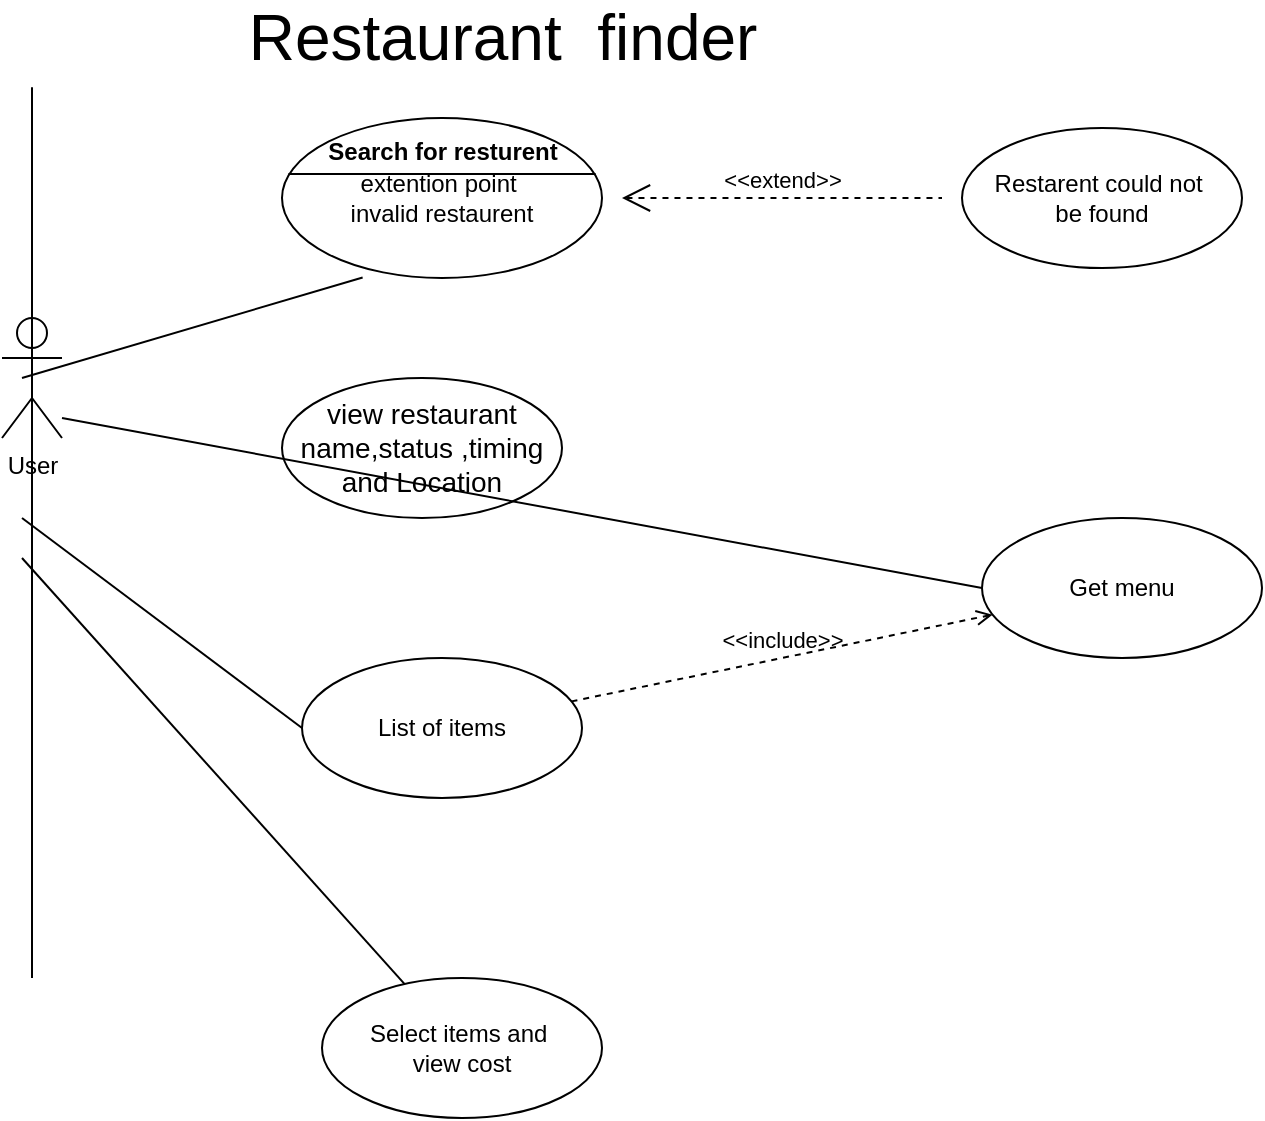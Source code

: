 <mxfile version="14.6.13" type="device" pages="2"><diagram id="FQIQZGptkvvxTjtLYt_Q" name="Page-1"><mxGraphModel dx="1191" dy="644" grid="1" gridSize="16" guides="1" tooltips="1" connect="1" arrows="1" fold="1" page="1" pageScale="1" pageWidth="827" pageHeight="1169" math="0" shadow="0"><root><mxCell id="0"/><mxCell id="1" parent="0"/><mxCell id="MkVTbG44CzMUf4rlSQCe-16" value="User" style="shape=umlActor;html=1;verticalLabelPosition=bottom;verticalAlign=top;align=center;" vertex="1" parent="1"><mxGeometry x="90" y="160" width="30" height="60" as="geometry"/></mxCell><mxCell id="MkVTbG44CzMUf4rlSQCe-24" value="extention point&amp;nbsp;&lt;br&gt;invalid restaurent" style="html=1;shape=mxgraph.sysml.useCaseExtPt;whiteSpace=wrap;align=center;" vertex="1" parent="1"><mxGeometry x="230" y="60" width="160" height="80" as="geometry"/></mxCell><mxCell id="MkVTbG44CzMUf4rlSQCe-25" value="Search for resturent" style="resizable=0;html=1;verticalAlign=middle;align=center;labelBackgroundColor=none;fontStyle=1;" connectable="0" vertex="1" parent="MkVTbG44CzMUf4rlSQCe-24"><mxGeometry x="80" y="17" as="geometry"/></mxCell><mxCell id="MkVTbG44CzMUf4rlSQCe-27" value="&amp;lt;&amp;lt;extend&amp;gt;&amp;gt;" style="edgeStyle=none;html=1;startArrow=open;endArrow=none;startSize=12;verticalAlign=bottom;dashed=1;labelBackgroundColor=none;" edge="1" parent="1"><mxGeometry width="160" relative="1" as="geometry"><mxPoint x="400" y="100" as="sourcePoint"/><mxPoint x="560" y="100" as="targetPoint"/></mxGeometry></mxCell><mxCell id="MkVTbG44CzMUf4rlSQCe-28" value="Restarent could not&amp;nbsp;&lt;br&gt;be found" style="ellipse;whiteSpace=wrap;html=1;" vertex="1" parent="1"><mxGeometry x="570" y="65" width="140" height="70" as="geometry"/></mxCell><mxCell id="MkVTbG44CzMUf4rlSQCe-29" value="&lt;font style=&quot;font-size: 14px&quot;&gt;view restaurant&lt;br&gt;name,status ,timing&lt;br&gt;and Location&lt;br&gt;&lt;/font&gt;" style="ellipse;whiteSpace=wrap;html=1;fontSize=14;" vertex="1" parent="1"><mxGeometry x="230" y="190" width="140" height="70" as="geometry"/></mxCell><mxCell id="MkVTbG44CzMUf4rlSQCe-32" value="Get menu" style="ellipse;whiteSpace=wrap;html=1;" vertex="1" parent="1"><mxGeometry x="580" y="260" width="140" height="70" as="geometry"/></mxCell><mxCell id="MkVTbG44CzMUf4rlSQCe-35" value="List of items" style="ellipse;whiteSpace=wrap;html=1;" vertex="1" parent="1"><mxGeometry x="240" y="330" width="140" height="70" as="geometry"/></mxCell><mxCell id="MkVTbG44CzMUf4rlSQCe-38" value="Select items and&amp;nbsp;&lt;br&gt;view cost" style="ellipse;whiteSpace=wrap;html=1;" vertex="1" parent="1"><mxGeometry x="250" y="490" width="140" height="70" as="geometry"/></mxCell><mxCell id="MkVTbG44CzMUf4rlSQCe-47" value="&amp;lt;&amp;lt;include&amp;gt;&amp;gt;" style="edgeStyle=none;html=1;endArrow=open;verticalAlign=bottom;dashed=1;labelBackgroundColor=none;" edge="1" parent="1" source="MkVTbG44CzMUf4rlSQCe-35" target="MkVTbG44CzMUf4rlSQCe-32"><mxGeometry width="160" relative="1" as="geometry"><mxPoint x="380" y="365" as="sourcePoint"/><mxPoint x="540" y="365" as="targetPoint"/></mxGeometry></mxCell><mxCell id="MkVTbG44CzMUf4rlSQCe-50" value="" style="edgeStyle=none;html=1;endArrow=none;verticalAlign=bottom;entryX=0;entryY=0.5;entryDx=0;entryDy=0;" edge="1" parent="1" target="MkVTbG44CzMUf4rlSQCe-32"><mxGeometry width="160" relative="1" as="geometry"><mxPoint x="120" y="210" as="sourcePoint"/><mxPoint x="280" y="210" as="targetPoint"/></mxGeometry></mxCell><mxCell id="_nccgtWQ3HZHSY13cXAk-2" value="" style="edgeStyle=none;html=1;endArrow=none;verticalAlign=bottom;" edge="1" parent="1" source="MkVTbG44CzMUf4rlSQCe-16"><mxGeometry width="160" relative="1" as="geometry"><mxPoint x="105" y="220" as="sourcePoint"/><mxPoint x="105" y="490" as="targetPoint"/><Array as="points"><mxPoint x="105" y="40"/></Array></mxGeometry></mxCell><mxCell id="_nccgtWQ3HZHSY13cXAk-5" value="" style="edgeStyle=none;html=1;endArrow=none;verticalAlign=bottom;entryX=0.252;entryY=0.997;entryDx=0;entryDy=0;entryPerimeter=0;exitX=0.333;exitY=0.5;exitDx=0;exitDy=0;exitPerimeter=0;" edge="1" parent="1" source="MkVTbG44CzMUf4rlSQCe-16" target="MkVTbG44CzMUf4rlSQCe-24"><mxGeometry width="160" relative="1" as="geometry"><mxPoint x="110" y="190" as="sourcePoint"/><mxPoint x="270" y="190" as="targetPoint"/></mxGeometry></mxCell><mxCell id="_nccgtWQ3HZHSY13cXAk-8" value="" style="edgeStyle=none;html=1;endArrow=none;verticalAlign=bottom;entryX=0;entryY=0.5;entryDx=0;entryDy=0;" edge="1" parent="1" target="MkVTbG44CzMUf4rlSQCe-35"><mxGeometry width="160" relative="1" as="geometry"><mxPoint x="100" y="260" as="sourcePoint"/><mxPoint x="260" y="260" as="targetPoint"/></mxGeometry></mxCell><mxCell id="_nccgtWQ3HZHSY13cXAk-11" value="" style="edgeStyle=none;html=1;endArrow=none;verticalAlign=bottom;" edge="1" parent="1" target="MkVTbG44CzMUf4rlSQCe-38"><mxGeometry width="160" relative="1" as="geometry"><mxPoint x="100" y="280" as="sourcePoint"/><mxPoint x="260" y="280" as="targetPoint"/></mxGeometry></mxCell><mxCell id="_nccgtWQ3HZHSY13cXAk-17" value="&lt;font style=&quot;font-size: 32px&quot;&gt;Restaurant&amp;nbsp; finder&lt;/font&gt;" style="text;html=1;align=center;verticalAlign=middle;resizable=0;points=[];autosize=1;strokeColor=none;" vertex="1" parent="1"><mxGeometry x="204" y="4" width="272" height="32" as="geometry"/></mxCell></root></mxGraphModel></diagram><diagram id="LhXlpYQZV6-1EjGx5nb7" name="Page-2"><mxGraphModel dx="1012" dy="547" grid="1" gridSize="10" guides="1" tooltips="1" connect="1" arrows="1" fold="1" page="1" pageScale="1" pageWidth="827" pageHeight="1169" math="0" shadow="0"><root><mxCell id="lN4DkPa7-SXq7_GDkXzs-0"/><mxCell id="lN4DkPa7-SXq7_GDkXzs-1" parent="lN4DkPa7-SXq7_GDkXzs-0"/></root></mxGraphModel></diagram></mxfile>